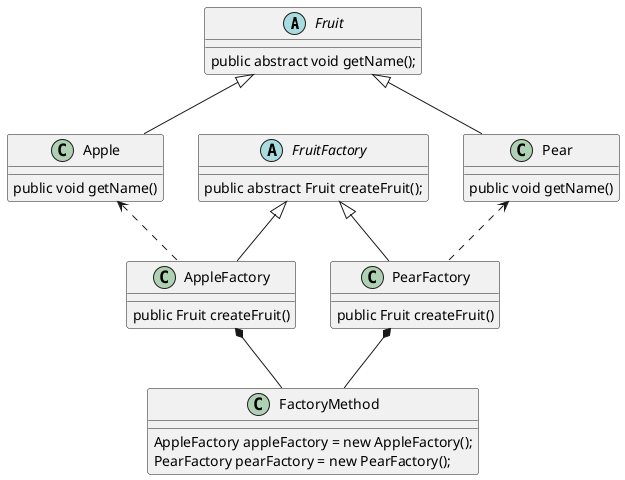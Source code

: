 @startuml

abstract class Fruit{
public abstract void getName();
}

class Apple {
public void getName()
}

class Pear {
public void getName()
}

Fruit <|-- Apple
Fruit <|-- Pear

abstract class FruitFactory {
public abstract Fruit createFruit();
}

class AppleFactory{
public Fruit createFruit()
}

class PearFactory{
public Fruit createFruit()
}

FruitFactory <|-- AppleFactory
FruitFactory <|-- PearFactory
Apple <.. AppleFactory
Pear <.. PearFactory



class FactoryMethod{
AppleFactory appleFactory = new AppleFactory();
PearFactory pearFactory = new PearFactory();
}

AppleFactory *-- FactoryMethod
PearFactory *-- FactoryMethod

@enduml